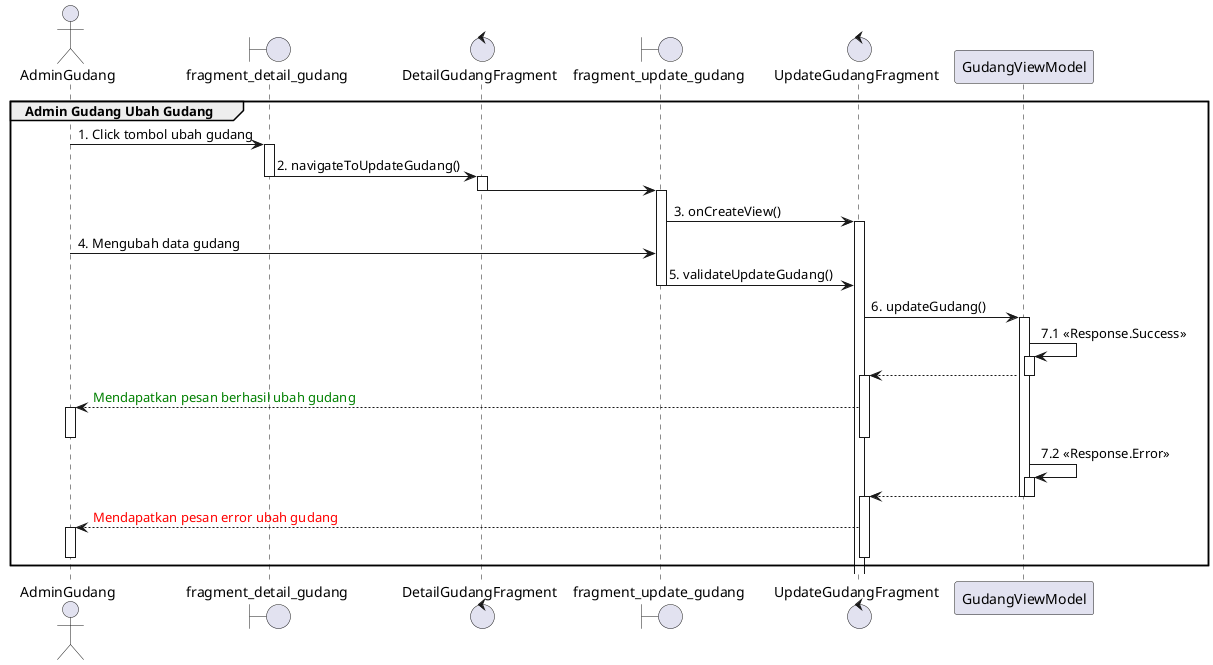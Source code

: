@startuml
'https://plantuml.com/sequence-diagram

group Admin Gudang Ubah Gudang
    actor       AdminGudang
    boundary    fragment_detail_gudang
    control     DetailGudangFragment
    boundary    fragment_update_gudang
    control     UpdateGudangFragment

    AdminGudang -> fragment_detail_gudang : 1. Click tombol ubah gudang

    activate fragment_detail_gudang
    fragment_detail_gudang -> DetailGudangFragment : 2. navigateToUpdateGudang()
    deactivate fragment_detail_gudang

    activate DetailGudangFragment
    DetailGudangFragment -> fragment_update_gudang
    deactivate DetailGudangFragment
    activate fragment_update_gudang
    fragment_update_gudang -> UpdateGudangFragment : 3. onCreateView()
    activate UpdateGudangFragment
    AdminGudang -> fragment_update_gudang : 4. Mengubah data gudang
    fragment_update_gudang -> UpdateGudangFragment : 5. validateUpdateGudang()
    deactivate fragment_update_gudang

    UpdateGudangFragment -> GudangViewModel : 6. updateGudang()
    activate GudangViewModel
    GudangViewModel -> GudangViewModel : 7.1 <<Response.Success>>
    activate GudangViewModel
    UpdateGudangFragment <-- GudangViewModel
    deactivate GudangViewModel
    activate UpdateGudangFragment
    AdminGudang <-- UpdateGudangFragment :  <font color=green>Mendapatkan pesan berhasil ubah gudang
    activate AdminGudang
    deactivate AdminGudang
    deactivate UpdateGudangFragment

    GudangViewModel -> GudangViewModel : 7.2 <<Response.Error>>
    activate GudangViewModel

    UpdateGudangFragment <-- GudangViewModel

    deactivate GudangViewModel
    deactivate GudangViewModel
    activate UpdateGudangFragment
    AdminGudang <-- UpdateGudangFragment : <font color=red>Mendapatkan pesan error ubah gudang
    activate AdminGudang
    deactivate AdminGudang
    deactivate UpdateGudangFragment
end
@enduml